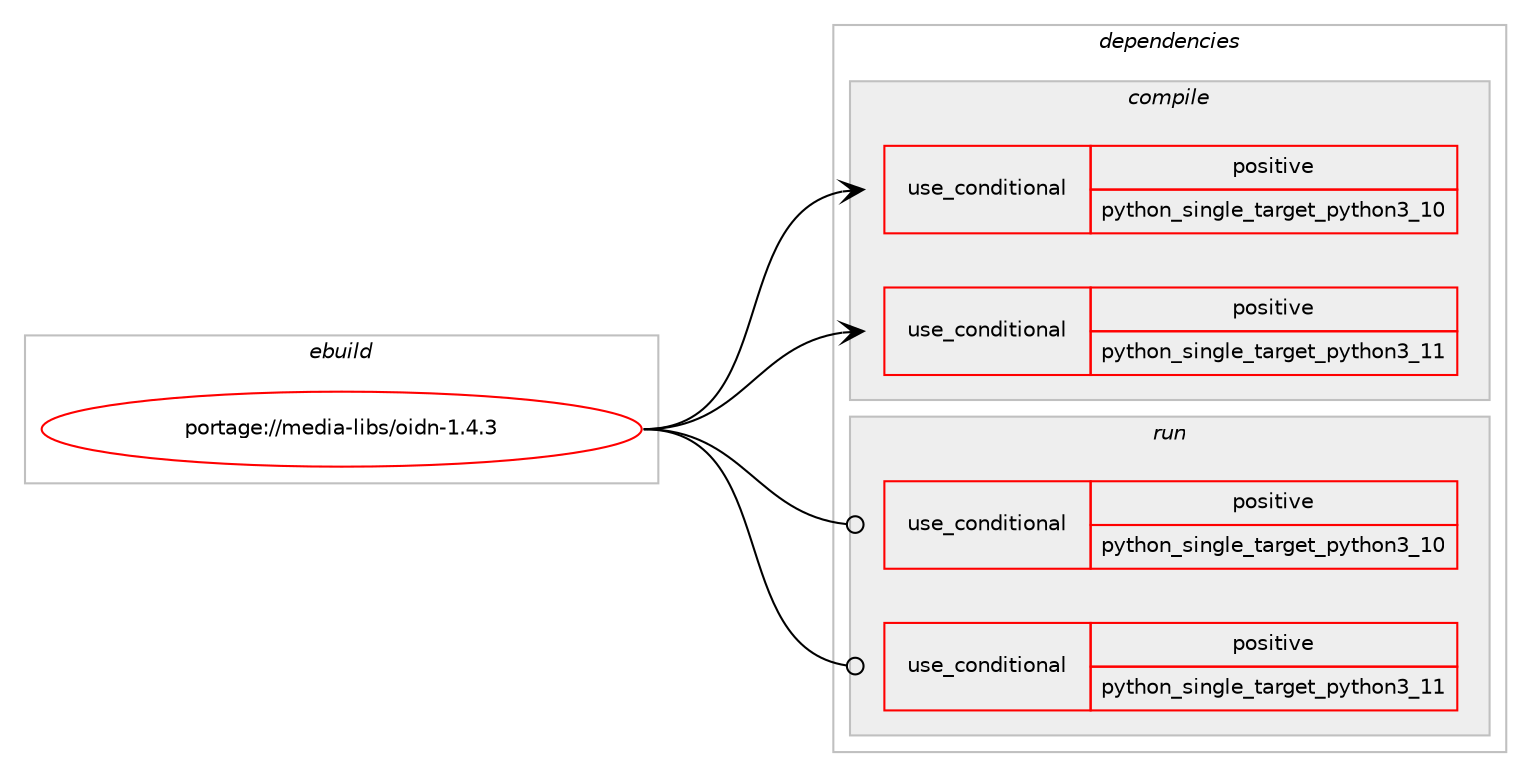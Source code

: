 digraph prolog {

# *************
# Graph options
# *************

newrank=true;
concentrate=true;
compound=true;
graph [rankdir=LR,fontname=Helvetica,fontsize=10,ranksep=1.5];#, ranksep=2.5, nodesep=0.2];
edge  [arrowhead=vee];
node  [fontname=Helvetica,fontsize=10];

# **********
# The ebuild
# **********

subgraph cluster_leftcol {
color=gray;
rank=same;
label=<<i>ebuild</i>>;
id [label="portage://media-libs/oidn-1.4.3", color=red, width=4, href="../media-libs/oidn-1.4.3.svg"];
}

# ****************
# The dependencies
# ****************

subgraph cluster_midcol {
color=gray;
label=<<i>dependencies</i>>;
subgraph cluster_compile {
fillcolor="#eeeeee";
style=filled;
label=<<i>compile</i>>;
subgraph cond75056 {
dependency157738 [label=<<TABLE BORDER="0" CELLBORDER="1" CELLSPACING="0" CELLPADDING="4"><TR><TD ROWSPAN="3" CELLPADDING="10">use_conditional</TD></TR><TR><TD>positive</TD></TR><TR><TD>python_single_target_python3_10</TD></TR></TABLE>>, shape=none, color=red];
# *** BEGIN UNKNOWN DEPENDENCY TYPE (TODO) ***
# dependency157738 -> package_dependency(portage://media-libs/oidn-1.4.3,install,no,dev-lang,python,none,[,,],[slot(3.10)],[])
# *** END UNKNOWN DEPENDENCY TYPE (TODO) ***

}
id:e -> dependency157738:w [weight=20,style="solid",arrowhead="vee"];
subgraph cond75057 {
dependency157739 [label=<<TABLE BORDER="0" CELLBORDER="1" CELLSPACING="0" CELLPADDING="4"><TR><TD ROWSPAN="3" CELLPADDING="10">use_conditional</TD></TR><TR><TD>positive</TD></TR><TR><TD>python_single_target_python3_11</TD></TR></TABLE>>, shape=none, color=red];
# *** BEGIN UNKNOWN DEPENDENCY TYPE (TODO) ***
# dependency157739 -> package_dependency(portage://media-libs/oidn-1.4.3,install,no,dev-lang,python,none,[,,],[slot(3.11)],[])
# *** END UNKNOWN DEPENDENCY TYPE (TODO) ***

}
id:e -> dependency157739:w [weight=20,style="solid",arrowhead="vee"];
# *** BEGIN UNKNOWN DEPENDENCY TYPE (TODO) ***
# id -> package_dependency(portage://media-libs/oidn-1.4.3,install,no,dev-cpp,tbb,none,[,,],any_same_slot,[])
# *** END UNKNOWN DEPENDENCY TYPE (TODO) ***

# *** BEGIN UNKNOWN DEPENDENCY TYPE (TODO) ***
# id -> package_dependency(portage://media-libs/oidn-1.4.3,install,no,dev-lang,ispc,none,[,,],[],[])
# *** END UNKNOWN DEPENDENCY TYPE (TODO) ***

}
subgraph cluster_compileandrun {
fillcolor="#eeeeee";
style=filled;
label=<<i>compile and run</i>>;
}
subgraph cluster_run {
fillcolor="#eeeeee";
style=filled;
label=<<i>run</i>>;
subgraph cond75058 {
dependency157740 [label=<<TABLE BORDER="0" CELLBORDER="1" CELLSPACING="0" CELLPADDING="4"><TR><TD ROWSPAN="3" CELLPADDING="10">use_conditional</TD></TR><TR><TD>positive</TD></TR><TR><TD>python_single_target_python3_10</TD></TR></TABLE>>, shape=none, color=red];
# *** BEGIN UNKNOWN DEPENDENCY TYPE (TODO) ***
# dependency157740 -> package_dependency(portage://media-libs/oidn-1.4.3,run,no,dev-lang,python,none,[,,],[slot(3.10)],[])
# *** END UNKNOWN DEPENDENCY TYPE (TODO) ***

}
id:e -> dependency157740:w [weight=20,style="solid",arrowhead="odot"];
subgraph cond75059 {
dependency157741 [label=<<TABLE BORDER="0" CELLBORDER="1" CELLSPACING="0" CELLPADDING="4"><TR><TD ROWSPAN="3" CELLPADDING="10">use_conditional</TD></TR><TR><TD>positive</TD></TR><TR><TD>python_single_target_python3_11</TD></TR></TABLE>>, shape=none, color=red];
# *** BEGIN UNKNOWN DEPENDENCY TYPE (TODO) ***
# dependency157741 -> package_dependency(portage://media-libs/oidn-1.4.3,run,no,dev-lang,python,none,[,,],[slot(3.11)],[])
# *** END UNKNOWN DEPENDENCY TYPE (TODO) ***

}
id:e -> dependency157741:w [weight=20,style="solid",arrowhead="odot"];
# *** BEGIN UNKNOWN DEPENDENCY TYPE (TODO) ***
# id -> package_dependency(portage://media-libs/oidn-1.4.3,run,no,dev-cpp,tbb,none,[,,],any_same_slot,[])
# *** END UNKNOWN DEPENDENCY TYPE (TODO) ***

# *** BEGIN UNKNOWN DEPENDENCY TYPE (TODO) ***
# id -> package_dependency(portage://media-libs/oidn-1.4.3,run,no,dev-lang,ispc,none,[,,],[],[])
# *** END UNKNOWN DEPENDENCY TYPE (TODO) ***

}
}

# **************
# The candidates
# **************

subgraph cluster_choices {
rank=same;
color=gray;
label=<<i>candidates</i>>;

}

}
